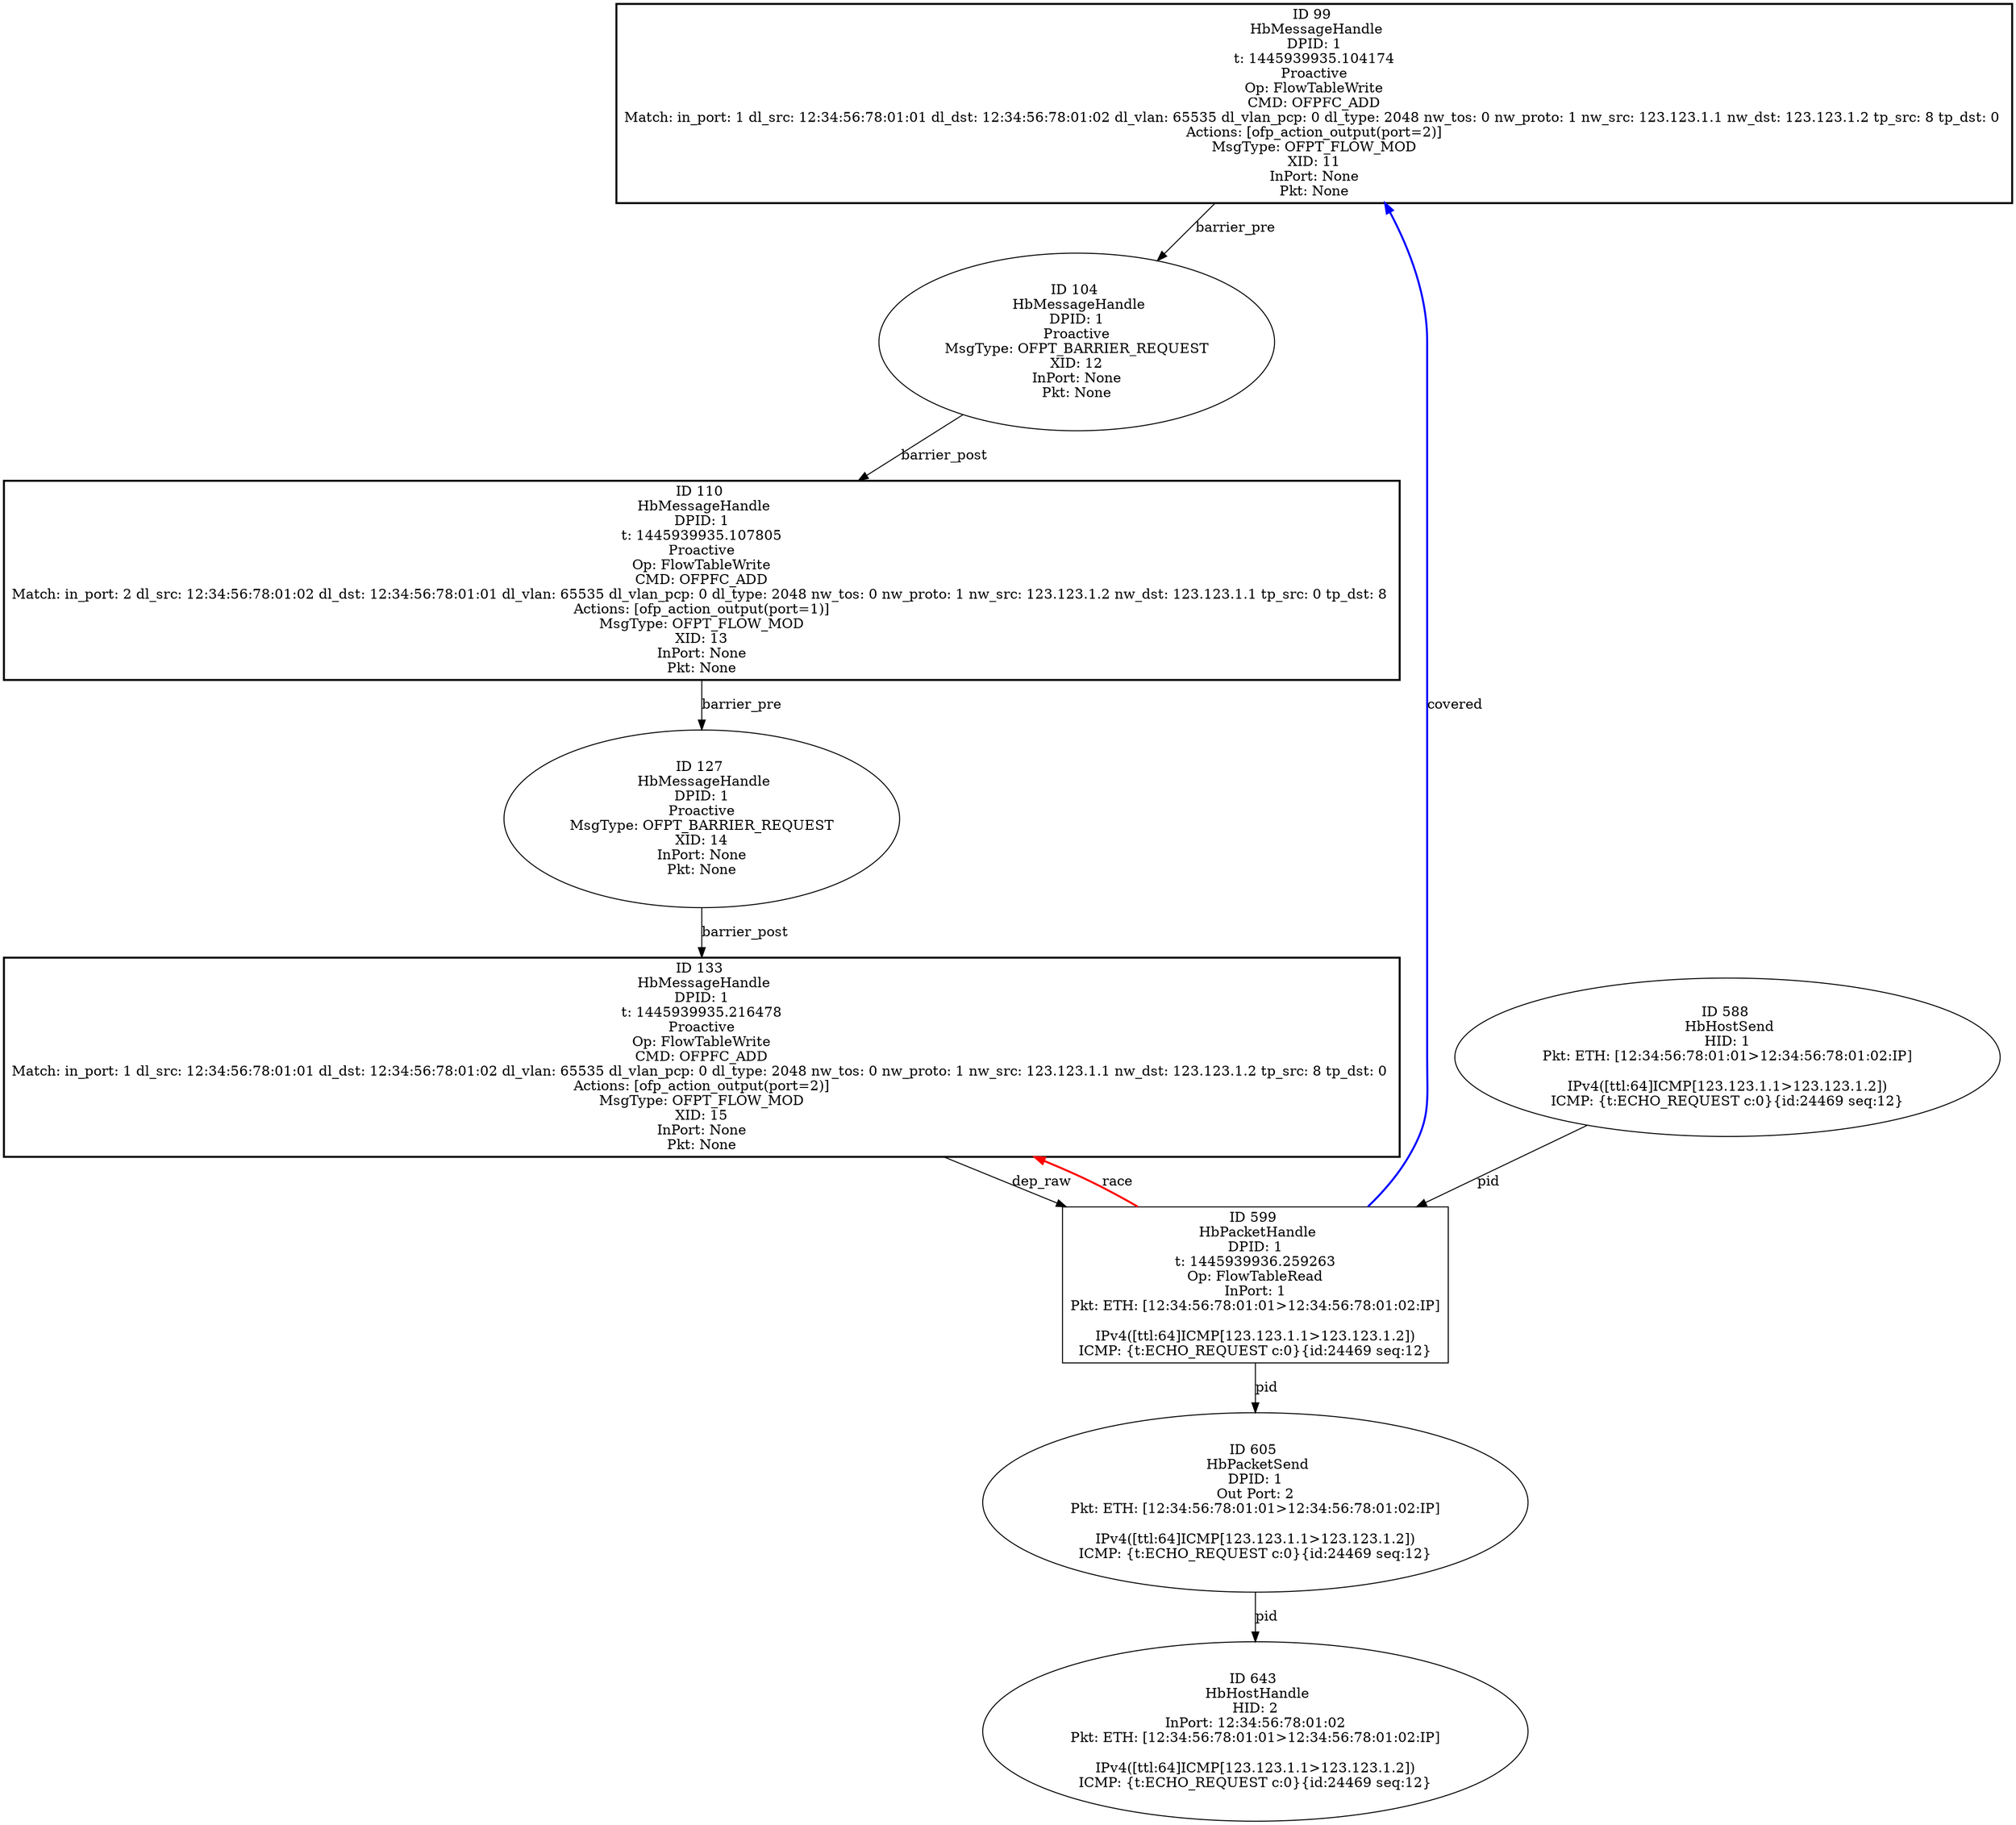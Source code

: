 strict digraph G {
99 [event=<hb_events.HbMessageHandle object at 0x10779ac90>, shape=box, cmd_type=Proactive, style=bold, label="ID 99 
 HbMessageHandle
DPID: 1
t: 1445939935.104174
Proactive
Op: FlowTableWrite
CMD: OFPFC_ADD
Match: in_port: 1 dl_src: 12:34:56:78:01:01 dl_dst: 12:34:56:78:01:02 dl_vlan: 65535 dl_vlan_pcp: 0 dl_type: 2048 nw_tos: 0 nw_proto: 1 nw_src: 123.123.1.1 nw_dst: 123.123.1.2 tp_src: 8 tp_dst: 0 
Actions: [ofp_action_output(port=2)]
MsgType: OFPT_FLOW_MOD
XID: 11
InPort: None
Pkt: None"];
133 [event=<hb_events.HbMessageHandle object at 0x1077a61d0>, shape=box, cmd_type=Proactive, style=bold, label="ID 133 
 HbMessageHandle
DPID: 1
t: 1445939935.216478
Proactive
Op: FlowTableWrite
CMD: OFPFC_ADD
Match: in_port: 1 dl_src: 12:34:56:78:01:01 dl_dst: 12:34:56:78:01:02 dl_vlan: 65535 dl_vlan_pcp: 0 dl_type: 2048 nw_tos: 0 nw_proto: 1 nw_src: 123.123.1.1 nw_dst: 123.123.1.2 tp_src: 8 tp_dst: 0 
Actions: [ofp_action_output(port=2)]
MsgType: OFPT_FLOW_MOD
XID: 15
InPort: None
Pkt: None"];
104 [shape=oval, cmd_type=Proactive, event=<hb_events.HbMessageHandle object at 0x10779ab90>, label="ID 104 
 HbMessageHandle
DPID: 1
Proactive
MsgType: OFPT_BARRIER_REQUEST
XID: 12
InPort: None
Pkt: None"];
588 [shape=oval, event=<hb_events.HbHostSend object at 0x1078f4810>, label="ID 588 
 HbHostSend
HID: 1
Pkt: ETH: [12:34:56:78:01:01>12:34:56:78:01:02:IP]

IPv4([ttl:64]ICMP[123.123.1.1>123.123.1.2])
ICMP: {t:ECHO_REQUEST c:0}{id:24469 seq:12}"];
110 [event=<hb_events.HbMessageHandle object at 0x1077a2450>, shape=box, cmd_type=Proactive, style=bold, label="ID 110 
 HbMessageHandle
DPID: 1
t: 1445939935.107805
Proactive
Op: FlowTableWrite
CMD: OFPFC_ADD
Match: in_port: 2 dl_src: 12:34:56:78:01:02 dl_dst: 12:34:56:78:01:01 dl_vlan: 65535 dl_vlan_pcp: 0 dl_type: 2048 nw_tos: 0 nw_proto: 1 nw_src: 123.123.1.2 nw_dst: 123.123.1.1 tp_src: 0 tp_dst: 8 
Actions: [ofp_action_output(port=1)]
MsgType: OFPT_FLOW_MOD
XID: 13
InPort: None
Pkt: None"];
643 [shape=oval, event=<hb_events.HbHostHandle object at 0x107914f10>, label="ID 643 
 HbHostHandle
HID: 2
InPort: 12:34:56:78:01:02
Pkt: ETH: [12:34:56:78:01:01>12:34:56:78:01:02:IP]

IPv4([ttl:64]ICMP[123.123.1.1>123.123.1.2])
ICMP: {t:ECHO_REQUEST c:0}{id:24469 seq:12}"];
599 [shape=box, event=<hb_events.HbPacketHandle object at 0x1079073d0>, label="ID 599 
 HbPacketHandle
DPID: 1
t: 1445939936.259263
Op: FlowTableRead
InPort: 1
Pkt: ETH: [12:34:56:78:01:01>12:34:56:78:01:02:IP]

IPv4([ttl:64]ICMP[123.123.1.1>123.123.1.2])
ICMP: {t:ECHO_REQUEST c:0}{id:24469 seq:12}"];
605 [shape=oval, event=<hb_events.HbPacketSend object at 0x107907810>, label="ID 605 
 HbPacketSend
DPID: 1
Out Port: 2
Pkt: ETH: [12:34:56:78:01:01>12:34:56:78:01:02:IP]

IPv4([ttl:64]ICMP[123.123.1.1>123.123.1.2])
ICMP: {t:ECHO_REQUEST c:0}{id:24469 seq:12}"];
127 [shape=oval, cmd_type=Proactive, event=<hb_events.HbMessageHandle object at 0x1077a2f50>, label="ID 127 
 HbMessageHandle
DPID: 1
Proactive
MsgType: OFPT_BARRIER_REQUEST
XID: 14
InPort: None
Pkt: None"];
99 -> 104  [rel=barrier_pre, label=barrier_pre];
133 -> 599  [rel=dep_raw, label=dep_raw];
104 -> 110  [rel=barrier_post, label=barrier_post];
588 -> 599  [rel=pid, label=pid];
110 -> 127  [rel=barrier_pre, label=barrier_pre];
599 -> 99  [harmful=True, color=blue, style=bold, rel=covered, label=covered];
599 -> 605  [rel=pid, label=pid];
599 -> 133  [harmful=True, color=red, style=bold, rel=race, label=race];
605 -> 643  [rel=pid, label=pid];
127 -> 133  [rel=barrier_post, label=barrier_post];
}
